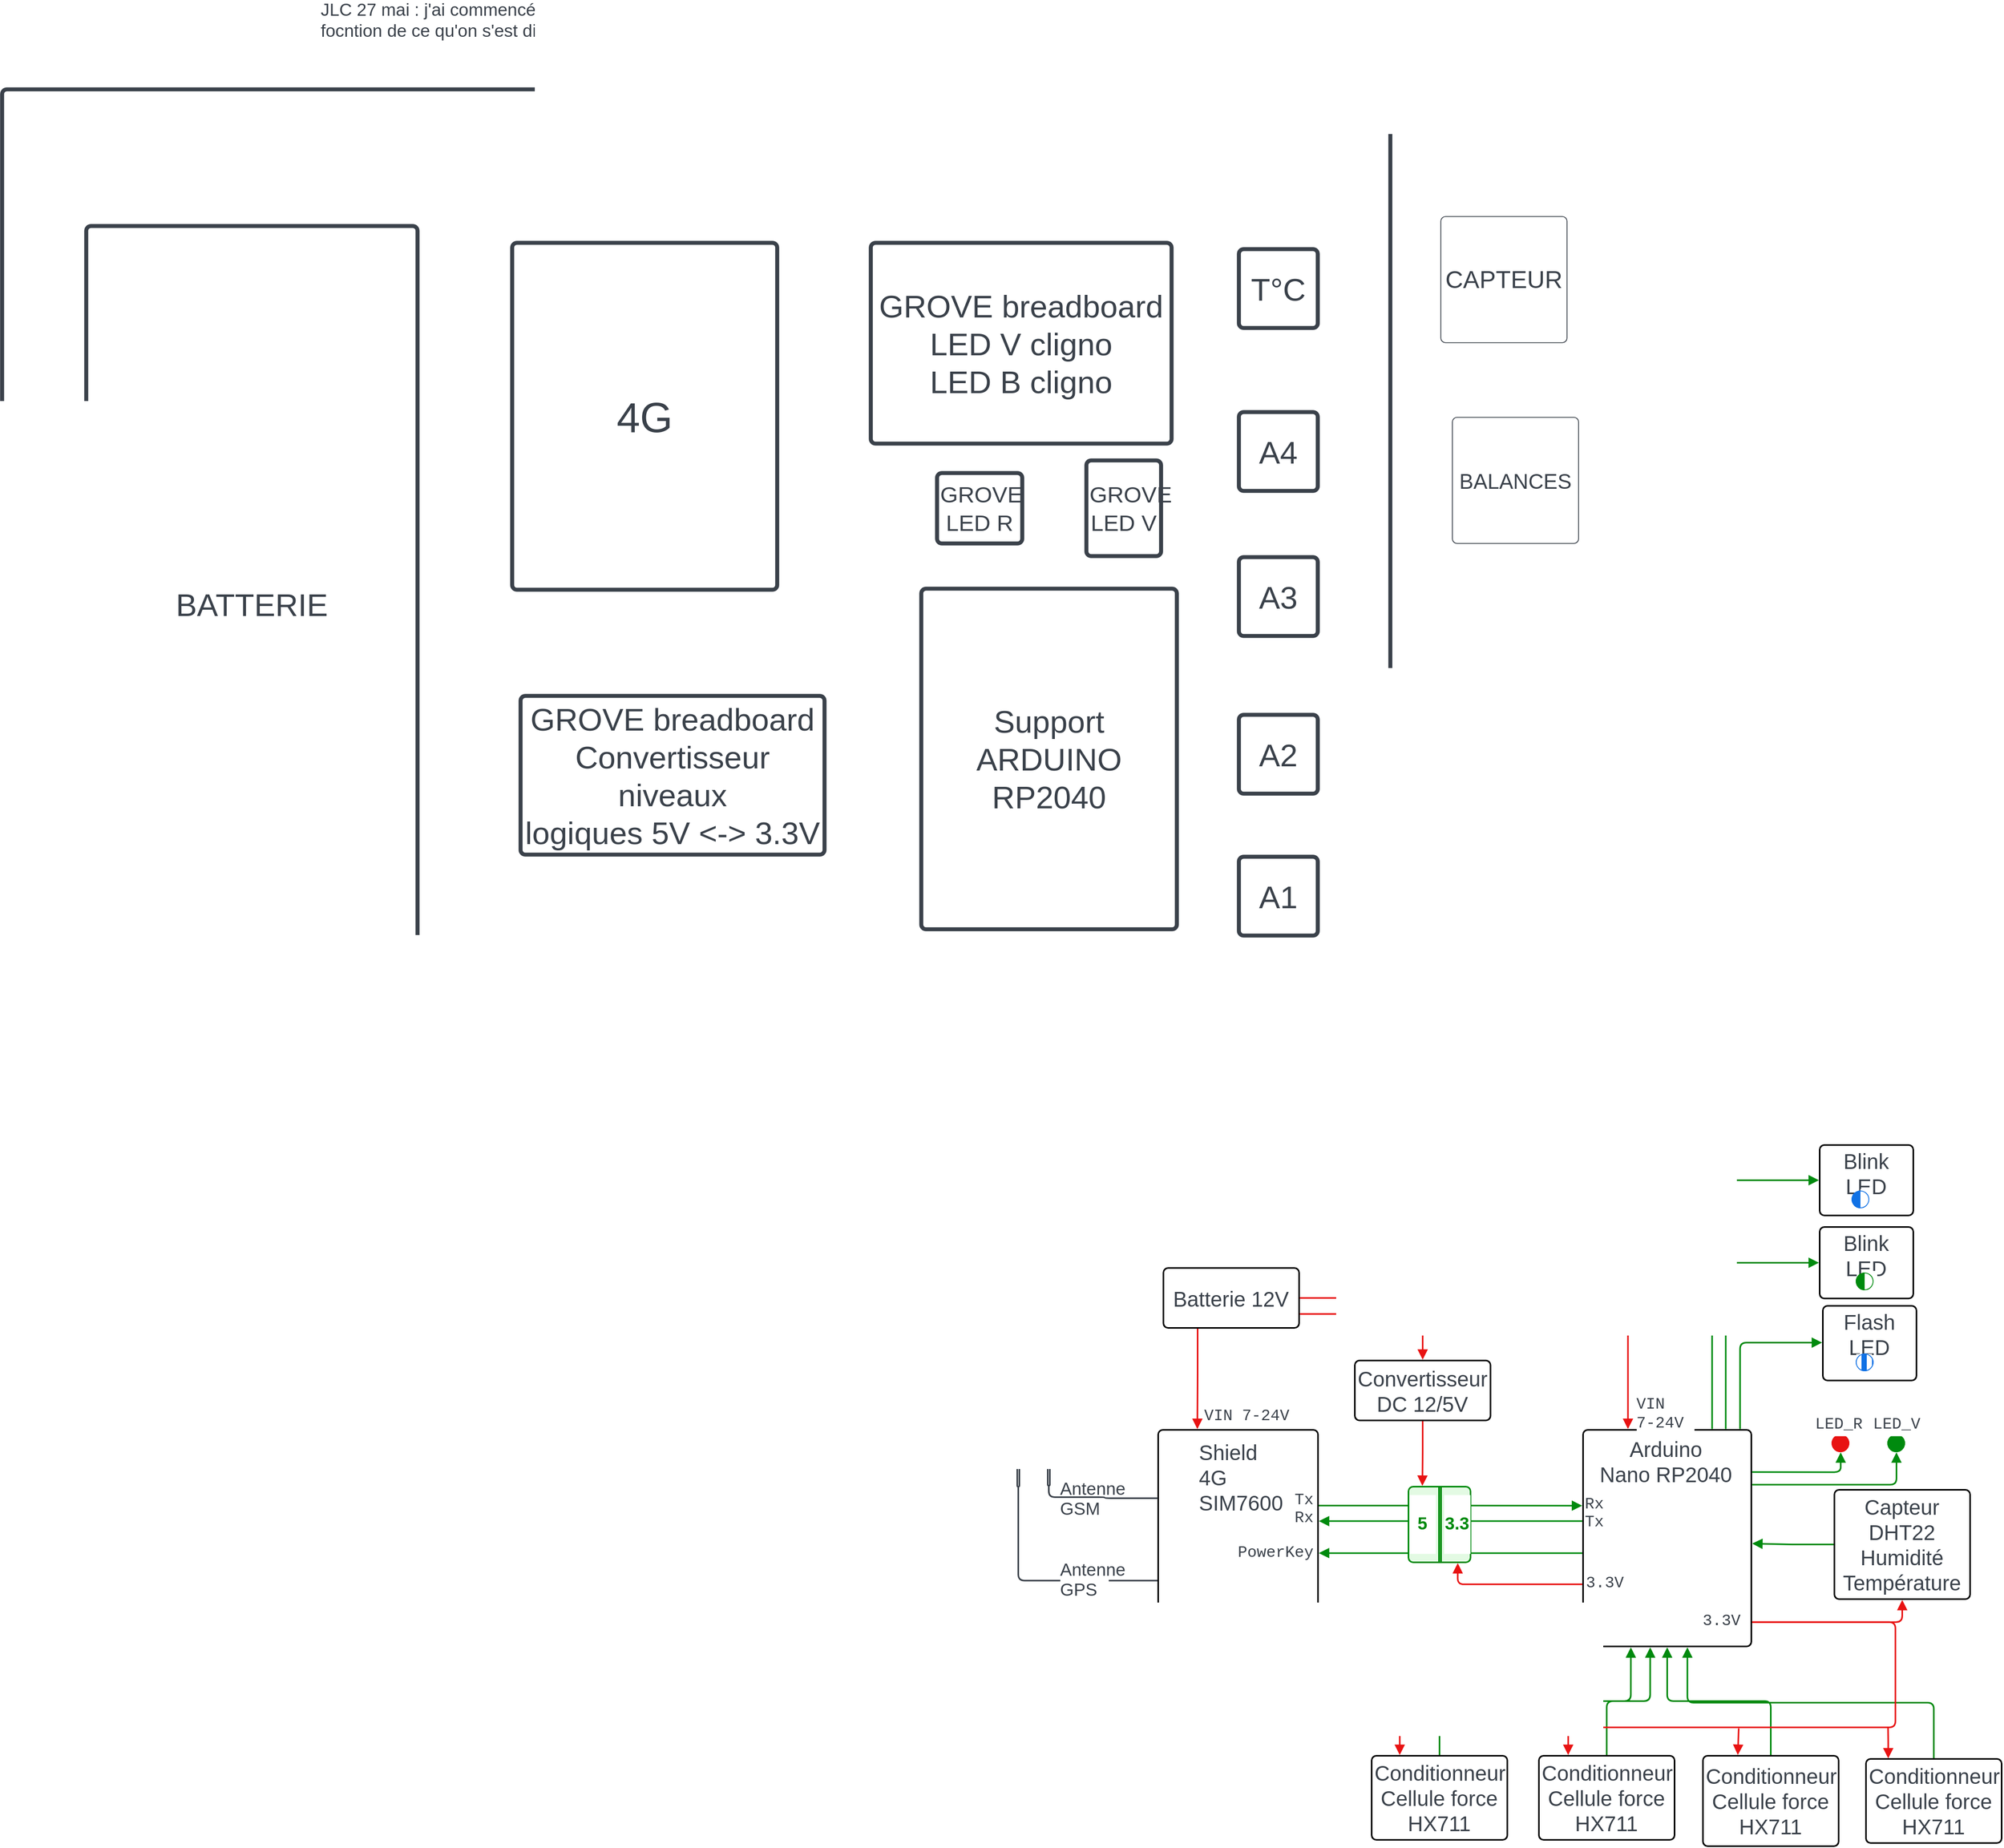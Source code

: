 <mxfile version="22.1.0" type="github">
  <diagram name="Page-1" id="kDd6vCQBPgRqK_6mCECh">
    <mxGraphModel dx="2582" dy="1358" grid="0" gridSize="10" guides="1" tooltips="1" connect="1" arrows="1" fold="1" page="1" pageScale="1" pageWidth="827" pageHeight="1169" math="0" shadow="0">
      <root>
        <mxCell id="0" />
        <mxCell id="1" parent="0" />
        <mxCell id="z5a40IIx1b7K1molm0N_-2" value="Blink LED&#xa;" style="html=1;overflow=block;blockSpacing=1;whiteSpace=wrap;fontSize=20;fontColor=#3a414a;spacing=3.8;strokeOpacity=100;rounded=1;absoluteArcSize=1;arcSize=9;strokeWidth=1.5;lucidId=wam2Kq3MyECr;" vertex="1" parent="1">
          <mxGeometry x="2192" y="1124" width="89" height="67" as="geometry" />
        </mxCell>
        <mxCell id="z5a40IIx1b7K1molm0N_-3" value="Blink LED&#xa;" style="html=1;overflow=block;blockSpacing=1;whiteSpace=wrap;fontSize=20;fontColor=#3a414a;spacing=3.8;strokeOpacity=100;rounded=1;absoluteArcSize=1;arcSize=9;strokeWidth=1.5;lucidId=Kam2kGSk9TJp;" vertex="1" parent="1">
          <mxGeometry x="2192" y="1202" width="89" height="68" as="geometry" />
        </mxCell>
        <mxCell id="z5a40IIx1b7K1molm0N_-4" value="Flash LED&#xa;" style="html=1;overflow=block;blockSpacing=1;whiteSpace=wrap;fontSize=20;fontColor=#3a414a;spacing=3.8;strokeOpacity=100;rounded=1;absoluteArcSize=1;arcSize=9;strokeWidth=1.5;lucidId=I~l21GsN-wiM;" vertex="1" parent="1">
          <mxGeometry x="2195" y="1277" width="89" height="71" as="geometry" />
        </mxCell>
        <mxCell id="z5a40IIx1b7K1molm0N_-5" value="" style="html=1;jettySize=18;whiteSpace=wrap;fontSize=13;strokeColor=#008a0e;strokeOpacity=100;strokeWidth=1.5;rounded=1;arcSize=12;edgeStyle=orthogonalEdgeStyle;startArrow=block;startFill=1;endArrow=none;exitX=1.005;exitY=0.586;exitPerimeter=0;entryX=-0.005;entryY=0.569;entryPerimeter=0;lucidId=isl2nDDobucf;" edge="1" parent="1" source="z5a40IIx1b7K1molm0N_-9" target="z5a40IIx1b7K1molm0N_-6">
          <mxGeometry width="100" height="100" relative="1" as="geometry">
            <Array as="points" />
          </mxGeometry>
        </mxCell>
        <mxCell id="z5a40IIx1b7K1molm0N_-6" value="" style="html=1;overflow=block;blockSpacing=1;whiteSpace=wrap;fontSize=13;spacing=3.8;strokeOpacity=100;rounded=1;absoluteArcSize=1;arcSize=9;strokeWidth=1.5;lucidId=~il23Dk-kgkk;" vertex="1" parent="1">
          <mxGeometry x="1967" y="1395" width="160" height="206" as="geometry" />
        </mxCell>
        <mxCell id="z5a40IIx1b7K1molm0N_-7" value="" style="html=1;jettySize=18;whiteSpace=wrap;fontSize=13;strokeColor=#008a0e;strokeOpacity=100;strokeWidth=1.5;rounded=1;arcSize=12;edgeStyle=orthogonalEdgeStyle;startArrow=block;startFill=1;endArrow=none;exitX=1.005;exitY=0.434;exitPerimeter=0;entryX=-0.005;entryY=0.421;entryPerimeter=0;lucidId=iql2d-2Zj.b3;" edge="1" parent="1" source="z5a40IIx1b7K1molm0N_-9" target="z5a40IIx1b7K1molm0N_-6">
          <mxGeometry width="100" height="100" relative="1" as="geometry">
            <Array as="points" />
          </mxGeometry>
        </mxCell>
        <mxCell id="z5a40IIx1b7K1molm0N_-8" value="" style="html=1;jettySize=18;whiteSpace=wrap;fontSize=13;strokeColor=#008a0e;strokeOpacity=100;strokeWidth=1.5;rounded=1;arcSize=12;edgeStyle=orthogonalEdgeStyle;startArrow=none;endArrow=block;endFill=1;exitX=1.005;exitY=0.36;exitPerimeter=0;entryX=-0.005;entryY=0.35;entryPerimeter=0;lucidId=Qol2aMwSK3-S;" edge="1" parent="1" source="z5a40IIx1b7K1molm0N_-9" target="z5a40IIx1b7K1molm0N_-6">
          <mxGeometry width="100" height="100" relative="1" as="geometry">
            <Array as="points" />
          </mxGeometry>
        </mxCell>
        <mxCell id="z5a40IIx1b7K1molm0N_-9" value="" style="html=1;overflow=block;blockSpacing=1;whiteSpace=wrap;fontSize=13;spacing=3.8;strokeOpacity=100;rounded=1;absoluteArcSize=1;arcSize=9;strokeWidth=1.5;lucidId=1il2_6-KEyYq;" vertex="1" parent="1">
          <mxGeometry x="1563" y="1395" width="152" height="200" as="geometry" />
        </mxCell>
        <mxCell id="z5a40IIx1b7K1molm0N_-10" value="Arduino&#xa;Nano RP2040" style="html=1;overflow=block;blockSpacing=1;whiteSpace=wrap;fontSize=20;fontColor=#3a414a;spacing=0;fillColor=#ffffff;strokeWidth=1.5;strokeColor=none;lucidId=irl2oav~GlaL;" vertex="1" parent="1">
          <mxGeometry x="1980" y="1401" width="132" height="43" as="geometry" />
        </mxCell>
        <mxCell id="z5a40IIx1b7K1molm0N_-11" value="&lt;div style=&quot;display: flex; justify-content: flex-start; text-align: left; align-items: baseline; font-size: 0; line-height: 1.25;margin-top: -2px;&quot;&gt;&lt;span&gt;&lt;span style=&quot;font-size:16.7px;color:#3a414a;&quot;&gt;Antenne &#xa;&lt;/span&gt;&lt;/span&gt;&lt;/div&gt;&lt;div style=&quot;display: flex; justify-content: flex-start; text-align: left; align-items: baseline; font-size: 0; line-height: 1.25;margin-top: -2px;&quot;&gt;&lt;span&gt;&lt;span style=&quot;font-size:16.7px;color:#3a414a;&quot;&gt;GSM&lt;/span&gt;&lt;/span&gt;&lt;/div&gt;" style="html=1;overflow=block;blockSpacing=1;whiteSpace=wrap;fontSize=13;spacing=0;verticalAlign=top;fillColor=#ffffff;strokeWidth=1.5;strokeColor=none;lucidId=jyl23Vy3XqJ3;" vertex="1" parent="1">
          <mxGeometry x="1470" y="1444" width="75" height="40" as="geometry" />
        </mxCell>
        <mxCell id="z5a40IIx1b7K1molm0N_-12" value="&lt;div style=&quot;display: flex; justify-content: flex-end; text-align: right; align-items: baseline; font-size: 0; line-height: 1.25;margin-top: -2px;&quot;&gt;&lt;span&gt;&lt;span style=&quot;font-size:15px;color:#3a414a;font-family: Cousine;&quot;&gt;Tx&#xa;&lt;/span&gt;&lt;/span&gt;&lt;/div&gt;&lt;div style=&quot;display: flex; justify-content: flex-end; text-align: right; align-items: baseline; font-size: 0; line-height: 1.25;margin-top: -2px;&quot;&gt;&lt;span&gt;&lt;span style=&quot;font-size:15px;color:#3a414a;font-family: Cousine;&quot;&gt;Rx&#xa;&lt;/span&gt;&lt;/span&gt;&lt;/div&gt;&lt;div style=&quot;display: flex; justify-content: flex-end; text-align: right; align-items: baseline; font-size: 0; line-height: 1.25;margin-top: -2px;&quot;&gt;&lt;span&gt;&lt;span style=&quot;font-size:15px;color:#3a414a;font-family: Cousine;&quot;&gt;&#xa;&lt;/span&gt;&lt;/span&gt;&lt;/div&gt;&lt;div style=&quot;display: flex; justify-content: flex-end; text-align: right; align-items: baseline; font-size: 0; line-height: 1.25;margin-top: -2px;&quot;&gt;&lt;span&gt;&lt;span style=&quot;font-size:15px;color:#3a414a;font-family: Cousine;&quot;&gt;PowerKey&lt;/span&gt;&lt;/span&gt;&lt;/div&gt;" style="html=1;overflow=block;blockSpacing=1;whiteSpace=wrap;fontSize=13;fontFamily=Cousine;spacing=0;verticalAlign=top;fillColor=#ffffff;strokeWidth=1.5;strokeColor=none;lucidId=2ol2ThRLC8Y2;" vertex="1" parent="1">
          <mxGeometry x="1633" y="1456" width="78" height="68" as="geometry" />
        </mxCell>
        <mxCell id="z5a40IIx1b7K1molm0N_-13" value="&lt;div style=&quot;display: flex; justify-content: flex-start; text-align: left; align-items: baseline; font-size: 0; line-height: 1.25;margin-top: -2px;&quot;&gt;&lt;span&gt;&lt;span style=&quot;font-size:15px;color:#3a414a;font-family: Cousine;&quot;&gt;Rx&#xa;&lt;/span&gt;&lt;/span&gt;&lt;/div&gt;&lt;div style=&quot;display: flex; justify-content: flex-start; text-align: left; align-items: baseline; font-size: 0; line-height: 1.25;margin-top: -2px;&quot;&gt;&lt;span&gt;&lt;span style=&quot;font-size:15px;color:#3a414a;font-family: Cousine;&quot;&gt;Tx&lt;/span&gt;&lt;/span&gt;&lt;/div&gt;" style="html=1;overflow=block;blockSpacing=1;whiteSpace=wrap;fontSize=13;fontFamily=Cousine;spacing=0;verticalAlign=middle;fillColor=#ffffff;strokeWidth=1.5;strokeColor=none;lucidId=Eql20tewpAD.;" vertex="1" parent="1">
          <mxGeometry x="1969" y="1453" width="19" height="45" as="geometry" />
        </mxCell>
        <mxCell id="z5a40IIx1b7K1molm0N_-14" value="Batterie 12V" style="html=1;overflow=block;blockSpacing=1;whiteSpace=wrap;fontSize=20;fontColor=#3a414a;spacing=3.8;strokeOpacity=100;rounded=1;absoluteArcSize=1;arcSize=9;strokeWidth=1.5;lucidId=Akl2k1XcJ_OP;" vertex="1" parent="1">
          <mxGeometry x="1568" y="1241" width="129" height="57" as="geometry" />
        </mxCell>
        <mxCell id="z5a40IIx1b7K1molm0N_-15" value="" style="html=1;jettySize=18;whiteSpace=wrap;fontSize=13;strokeColor=#e81313;strokeOpacity=100;strokeWidth=1.5;rounded=1;arcSize=12;edgeStyle=orthogonalEdgeStyle;startArrow=none;endArrow=block;endFill=1;exitX=0.252;exitY=1.013;exitPerimeter=0;entryX=0.245;entryY=-0.004;entryPerimeter=0;lucidId=Ukl2D3fALh_a;" edge="1" parent="1" source="z5a40IIx1b7K1molm0N_-14" target="z5a40IIx1b7K1molm0N_-9">
          <mxGeometry width="100" height="100" relative="1" as="geometry">
            <Array as="points" />
          </mxGeometry>
        </mxCell>
        <mxCell id="z5a40IIx1b7K1molm0N_-16" value="" style="html=1;jettySize=18;whiteSpace=wrap;fontSize=13;strokeColor=#e81313;strokeOpacity=100;strokeWidth=1.5;rounded=1;arcSize=12;edgeStyle=orthogonalEdgeStyle;startArrow=none;endArrow=block;endFill=1;exitX=1.006;exitY=0.5;exitPerimeter=0;entryX=0.267;entryY=-0.004;entryPerimeter=0;lucidId=vll2SxOi3kdY;" edge="1" parent="1" source="z5a40IIx1b7K1molm0N_-14" target="z5a40IIx1b7K1molm0N_-6">
          <mxGeometry width="100" height="100" relative="1" as="geometry">
            <Array as="points" />
          </mxGeometry>
        </mxCell>
        <mxCell id="z5a40IIx1b7K1molm0N_-17" value="" style="group;dropTarget=0;pointerEvents=0;" vertex="1" parent="1">
          <mxGeometry x="1795" y="1449" width="72" height="72" as="geometry" />
        </mxCell>
        <mxCell id="z5a40IIx1b7K1molm0N_-18" value="" style="html=1;overflow=block;blockSpacing=1;whiteSpace=wrap;fontSize=13;align=center;spacing=3.8;strokeColor=#008a0e;strokeOpacity=100;fillOpacity=100;rounded=1;absoluteArcSize=1;arcSize=9;fillColor=#e3fae3;strokeWidth=1.5;lucidId=lml2sWP87581;" vertex="1" parent="z5a40IIx1b7K1molm0N_-17">
          <mxGeometry x="6" width="59" height="72" as="geometry" />
        </mxCell>
        <mxCell id="z5a40IIx1b7K1molm0N_-19" value="5" style="html=1;overflow=block;blockSpacing=1;whiteSpace=wrap;fontSize=16.7;fontColor=#008a0e;fontStyle=1;align=center;spacing=0;fillColor=#ffffff;strokeWidth=1.5;strokeColor=none;lucidId=lml2~8v~_dHL;" vertex="1" parent="z5a40IIx1b7K1molm0N_-17">
          <mxGeometry x="7" y="8" width="25" height="56" as="geometry" />
        </mxCell>
        <mxCell id="z5a40IIx1b7K1molm0N_-20" value="3.3" style="html=1;overflow=block;blockSpacing=1;whiteSpace=wrap;fontSize=16.7;fontColor=#008a0e;fontStyle=1;align=center;spacing=0;fillColor=#ffffff;strokeWidth=1.5;strokeColor=none;lucidId=lml2aCfvG56b;" vertex="1" parent="z5a40IIx1b7K1molm0N_-17">
          <mxGeometry x="40" y="8" width="25" height="56" as="geometry" />
        </mxCell>
        <mxCell id="z5a40IIx1b7K1molm0N_-21" value="" style="html=1;overflow=block;blockSpacing=1;whiteSpace=wrap;fontSize=13;spacing=0;strokeColor=#008a0e;strokeOpacity=100;fillOpacity=100;rounded=1;absoluteArcSize=1;arcSize=9;rotation=-270;fillColor=#54c45e;strokeWidth=1.5;lucidId=lml2AcNpxKE8;" vertex="1" parent="z5a40IIx1b7K1molm0N_-17">
          <mxGeometry y="35" width="72" height="2" as="geometry" />
        </mxCell>
        <mxCell id="z5a40IIx1b7K1molm0N_-40" value="Shield 4G&#xa;SIM7600" style="html=1;overflow=block;blockSpacing=1;whiteSpace=wrap;fontSize=20;fontColor=#3a414a;align=left;spacing=3.8;verticalAlign=top;strokeColor=none;fillOpacity=0;fillColor=#ffffff;strokeWidth=0;lucidId=Mrl24iQ1_XWD;" vertex="1" parent="1">
          <mxGeometry x="1599" y="1402" width="81" height="80" as="geometry" />
        </mxCell>
        <mxCell id="z5a40IIx1b7K1molm0N_-41" value="" style="group;dropTarget=0;pointerEvents=0;" vertex="1" parent="1">
          <mxGeometry x="1450" y="1410" width="44" height="28" as="geometry" />
        </mxCell>
        <mxCell id="z5a40IIx1b7K1molm0N_-42" value="" style="html=1;overflow=block;blockSpacing=1;whiteSpace=wrap;fontSize=13;spacing=0;strokeColor=#3a414a;strokeOpacity=100;rounded=1;absoluteArcSize=1;arcSize=9;rotation=-270;strokeWidth=1.5;lucidId=jwl2tyw8.3m_;" vertex="1" parent="z5a40IIx1b7K1molm0N_-41">
          <mxGeometry x="-8" y="1" width="34" height="2" as="geometry" />
        </mxCell>
        <mxCell id="z5a40IIx1b7K1molm0N_-43" value="" style="html=1;overflow=block;blockSpacing=1;whiteSpace=wrap;fontSize=13;spacing=0;strokeColor=#3a414a;strokeOpacity=100;rounded=1;absoluteArcSize=1;arcSize=9;rotation=-254.305;strokeWidth=1.5;lucidId=Iwl2Ux_pUbyy;" vertex="1" parent="z5a40IIx1b7K1molm0N_-41">
          <mxGeometry x="-4" width="35" height="2" as="geometry" />
        </mxCell>
        <mxCell id="z5a40IIx1b7K1molm0N_-44" value="" style="html=1;overflow=block;blockSpacing=1;whiteSpace=wrap;fontSize=13;spacing=0;strokeColor=#3a414a;strokeOpacity=100;rounded=1;absoluteArcSize=1;arcSize=9;rotation=75.504;strokeWidth=1.5;lucidId=7wl2mtoWIzVA;" vertex="1" parent="z5a40IIx1b7K1molm0N_-41">
          <mxGeometry x="-13" width="35" height="2" as="geometry" />
        </mxCell>
        <mxCell id="z5a40IIx1b7K1molm0N_-45" value="" style="html=1;overflow=block;blockSpacing=1;whiteSpace=wrap;fontSize=13;spacing=0;strokeColor=#3a414a;strokeOpacity=100;rounded=1;absoluteArcSize=1;arcSize=9;rotation=-270;strokeWidth=1.5;lucidId=jxl29xUAXIb~;" vertex="1" parent="z5a40IIx1b7K1molm0N_-41">
          <mxGeometry y="28" width="18" height="2" as="geometry" />
        </mxCell>
        <mxCell id="z5a40IIx1b7K1molm0N_-46" value="" style="group;dropTarget=0;pointerEvents=0;" vertex="1" parent="1">
          <mxGeometry x="1408" y="1413" width="45" height="28" as="geometry" />
        </mxCell>
        <mxCell id="z5a40IIx1b7K1molm0N_-47" value="" style="html=1;overflow=block;blockSpacing=1;whiteSpace=wrap;fontSize=13;spacing=0;strokeColor=#3a414a;strokeOpacity=100;rounded=1;absoluteArcSize=1;arcSize=9;rotation=-270;strokeWidth=1.5;lucidId=Nxl2-lpFcH1q;" vertex="1" parent="z5a40IIx1b7K1molm0N_-46">
          <mxGeometry x="5" width="34" height="2" as="geometry" />
        </mxCell>
        <mxCell id="z5a40IIx1b7K1molm0N_-48" value="" style="html=1;overflow=block;blockSpacing=1;whiteSpace=wrap;fontSize=13;spacing=0;strokeColor=#3a414a;strokeOpacity=100;rounded=1;absoluteArcSize=1;arcSize=9;rotation=-254.305;strokeWidth=1.5;lucidId=Nxl2GQDLz5vj;" vertex="1" parent="z5a40IIx1b7K1molm0N_-46">
          <mxGeometry x="10" width="35" height="2" as="geometry" />
        </mxCell>
        <mxCell id="z5a40IIx1b7K1molm0N_-49" value="" style="html=1;overflow=block;blockSpacing=1;whiteSpace=wrap;fontSize=13;spacing=0;strokeColor=#3a414a;strokeOpacity=100;rounded=1;absoluteArcSize=1;arcSize=9;rotation=75.504;strokeWidth=1.5;lucidId=Nxl2s.B~17ht;" vertex="1" parent="z5a40IIx1b7K1molm0N_-46">
          <mxGeometry width="35" height="2" as="geometry" />
        </mxCell>
        <mxCell id="z5a40IIx1b7K1molm0N_-50" value="" style="html=1;overflow=block;blockSpacing=1;whiteSpace=wrap;fontSize=13;spacing=0;strokeColor=#3a414a;strokeOpacity=100;rounded=1;absoluteArcSize=1;arcSize=9;rotation=-270;strokeWidth=1.5;lucidId=Nxl2yRoJXzgx;" vertex="1" parent="z5a40IIx1b7K1molm0N_-46">
          <mxGeometry x="13" y="26" width="18" height="2" as="geometry" />
        </mxCell>
        <mxCell id="z5a40IIx1b7K1molm0N_-51" value="" style="html=1;jettySize=18;whiteSpace=wrap;fontSize=13;strokeColor=#3a414a;strokeOpacity=100;strokeWidth=1.5;rounded=1;arcSize=12;edgeStyle=orthogonalEdgeStyle;startArrow=none;endArrow=none;exitX=-0.002;exitY=0.325;exitPerimeter=0;entryX=1;entryY=0.5;entryPerimeter=0;lucidId=2xl2dHbw8EfJ;exitDx=0;exitDy=0;" edge="1" parent="1" source="z5a40IIx1b7K1molm0N_-9" target="z5a40IIx1b7K1molm0N_-45">
          <mxGeometry width="100" height="100" relative="1" as="geometry">
            <Array as="points">
              <mxPoint x="1512" y="1460" />
              <mxPoint x="1459" y="1459" />
            </Array>
          </mxGeometry>
        </mxCell>
        <mxCell id="z5a40IIx1b7K1molm0N_-52" value="" style="html=1;jettySize=18;whiteSpace=wrap;fontSize=13;strokeColor=#3a414a;strokeOpacity=100;strokeWidth=1.5;rounded=1;arcSize=12;edgeStyle=orthogonalEdgeStyle;startArrow=none;endArrow=none;exitX=-0.005;exitY=0.717;exitPerimeter=0;entryX=1;entryY=0.5;entryPerimeter=0;lucidId=4yl2cOL5Rbx4;" edge="1" parent="1" source="z5a40IIx1b7K1molm0N_-9" target="z5a40IIx1b7K1molm0N_-50">
          <mxGeometry width="100" height="100" relative="1" as="geometry">
            <Array as="points" />
          </mxGeometry>
        </mxCell>
        <mxCell id="z5a40IIx1b7K1molm0N_-53" value="&lt;div style=&quot;display: flex; justify-content: flex-start; text-align: left; align-items: baseline; font-size: 0; line-height: 1.25;margin-top: -2px;&quot;&gt;&lt;span&gt;&lt;span style=&quot;font-size:16.7px;color:#3a414a;&quot;&gt;Antenne &#xa;&lt;/span&gt;&lt;/span&gt;&lt;/div&gt;&lt;div style=&quot;display: flex; justify-content: flex-start; text-align: left; align-items: baseline; font-size: 0; line-height: 1.25;margin-top: -2px;&quot;&gt;&lt;span&gt;&lt;span style=&quot;font-size:16.7px;color:#3a414a;&quot;&gt;GPS&lt;/span&gt;&lt;/span&gt;&lt;/div&gt;" style="html=1;overflow=block;blockSpacing=1;whiteSpace=wrap;fontSize=13;spacing=0;verticalAlign=top;fillColor=#ffffff;strokeWidth=1.5;strokeColor=none;lucidId=9yl2a~dbPtPK;" vertex="1" parent="1">
          <mxGeometry x="1470" y="1521" width="46" height="40" as="geometry" />
        </mxCell>
        <mxCell id="z5a40IIx1b7K1molm0N_-54" value="Convertisseur DC 12/5V" style="html=1;overflow=block;blockSpacing=1;whiteSpace=wrap;fontSize=20;fontColor=#3a414a;spacing=3.8;strokeOpacity=100;rounded=1;absoluteArcSize=1;arcSize=9;strokeWidth=1.5;lucidId=ozl26dJxAqzv;" vertex="1" parent="1">
          <mxGeometry x="1750" y="1329" width="129" height="57" as="geometry" />
        </mxCell>
        <mxCell id="z5a40IIx1b7K1molm0N_-55" value="Capteur DHT22&#xa;Humidité&#xa;Température" style="html=1;overflow=block;blockSpacing=1;whiteSpace=wrap;fontSize=20;fontColor=#3a414a;spacing=3.8;strokeOpacity=100;rounded=1;absoluteArcSize=1;arcSize=9;strokeWidth=1.5;lucidId=iAl24wP3O9cr;" vertex="1" parent="1">
          <mxGeometry x="2206" y="1452" width="129" height="104" as="geometry" />
        </mxCell>
        <mxCell id="z5a40IIx1b7K1molm0N_-56" value="" style="html=1;jettySize=18;whiteSpace=wrap;fontSize=13;strokeColor=#008a0e;strokeOpacity=100;strokeWidth=1.5;rounded=1;arcSize=12;edgeStyle=orthogonalEdgeStyle;startArrow=none;endArrow=block;endFill=1;exitX=-0.006;exitY=0.5;exitPerimeter=0;entryX=1.005;entryY=0.525;entryPerimeter=0;lucidId=aBl2-XN9TArK;" edge="1" parent="1" source="z5a40IIx1b7K1molm0N_-55" target="z5a40IIx1b7K1molm0N_-6">
          <mxGeometry width="100" height="100" relative="1" as="geometry">
            <Array as="points" />
          </mxGeometry>
        </mxCell>
        <mxCell id="z5a40IIx1b7K1molm0N_-57" value="Conditionneur&#xa;Cellule force&#xa;HX711" style="html=1;overflow=block;blockSpacing=1;whiteSpace=wrap;fontSize=20;fontColor=#3a414a;spacing=3.8;strokeOpacity=100;rounded=1;absoluteArcSize=1;arcSize=9;strokeWidth=1.5;lucidId=RUl2H39iLhSZ;" vertex="1" parent="1">
          <mxGeometry x="1925" y="1705" width="129" height="80" as="geometry" />
        </mxCell>
        <mxCell id="z5a40IIx1b7K1molm0N_-58" value="Conditionneur&#xa;Cellule force&#xa;HX711" style="html=1;overflow=block;blockSpacing=1;whiteSpace=wrap;fontSize=20;fontColor=#3a414a;spacing=3.8;strokeOpacity=100;rounded=1;absoluteArcSize=1;arcSize=9;strokeWidth=1.5;lucidId=dVl2Au.kcAYe;" vertex="1" parent="1">
          <mxGeometry x="1766" y="1705" width="129" height="80" as="geometry" />
        </mxCell>
        <mxCell id="z5a40IIx1b7K1molm0N_-59" value="Conditionneur&#xa;Cellule force&#xa;HX711" style="html=1;overflow=block;blockSpacing=1;whiteSpace=wrap;fontSize=20;fontColor=#3a414a;spacing=3.8;strokeOpacity=100;rounded=1;absoluteArcSize=1;arcSize=9;strokeWidth=1.5;lucidId=dVl29gMZvtSj;" vertex="1" parent="1">
          <mxGeometry x="2081" y="1705" width="129" height="86" as="geometry" />
        </mxCell>
        <mxCell id="z5a40IIx1b7K1molm0N_-60" value="Conditionneur&#xa;Cellule force&#xa;HX711" style="html=1;overflow=block;blockSpacing=1;whiteSpace=wrap;fontSize=20;fontColor=#3a414a;spacing=3.8;strokeOpacity=100;rounded=1;absoluteArcSize=1;arcSize=9;strokeWidth=1.5;lucidId=eVl2-CQv_7~p;" vertex="1" parent="1">
          <mxGeometry x="2236" y="1708" width="129" height="80" as="geometry" />
        </mxCell>
        <mxCell id="z5a40IIx1b7K1molm0N_-61" value="" style="html=1;jettySize=18;whiteSpace=wrap;fontSize=13;strokeColor=#008a0e;strokeOpacity=100;strokeWidth=1.5;rounded=1;arcSize=12;edgeStyle=orthogonalEdgeStyle;startArrow=block;startFill=1;endArrow=none;exitX=0.284;exitY=1.004;exitPerimeter=0;entryX=0.5;entryY=-0.009;entryPerimeter=0;lucidId=CVl2x13nre-T;" edge="1" parent="1" source="z5a40IIx1b7K1molm0N_-6" target="z5a40IIx1b7K1molm0N_-58">
          <mxGeometry width="100" height="100" relative="1" as="geometry">
            <Array as="points" />
          </mxGeometry>
        </mxCell>
        <mxCell id="z5a40IIx1b7K1molm0N_-62" value="" style="html=1;jettySize=18;whiteSpace=wrap;fontSize=13;strokeColor=#008a0e;strokeOpacity=100;strokeWidth=1.5;rounded=1;arcSize=12;edgeStyle=orthogonalEdgeStyle;startArrow=block;startFill=1;endArrow=none;exitX=0.399;exitY=1.004;exitPerimeter=0;entryX=0.5;entryY=-0.009;entryPerimeter=0;lucidId=4Vl2owp2-N0Y;" edge="1" parent="1" source="z5a40IIx1b7K1molm0N_-6" target="z5a40IIx1b7K1molm0N_-57">
          <mxGeometry width="100" height="100" relative="1" as="geometry">
            <Array as="points" />
          </mxGeometry>
        </mxCell>
        <mxCell id="z5a40IIx1b7K1molm0N_-63" value="" style="html=1;jettySize=18;whiteSpace=wrap;fontSize=13;strokeColor=#008a0e;strokeOpacity=100;strokeWidth=1.5;rounded=1;arcSize=12;edgeStyle=orthogonalEdgeStyle;startArrow=block;startFill=1;endArrow=none;exitX=0.5;exitY=1.004;exitPerimeter=0;entryX=0.5;entryY=-0.009;entryPerimeter=0;lucidId=mWl2KOU0v2QU;" edge="1" parent="1" source="z5a40IIx1b7K1molm0N_-6" target="z5a40IIx1b7K1molm0N_-59">
          <mxGeometry width="100" height="100" relative="1" as="geometry">
            <Array as="points" />
          </mxGeometry>
        </mxCell>
        <mxCell id="z5a40IIx1b7K1molm0N_-64" value="" style="html=1;jettySize=18;whiteSpace=wrap;fontSize=13;strokeColor=#008a0e;strokeOpacity=100;strokeWidth=1.5;rounded=1;arcSize=12;edgeStyle=orthogonalEdgeStyle;startArrow=block;startFill=1;endArrow=none;exitX=0.62;exitY=1.004;exitPerimeter=0;entryX=0.5;entryY=-0.009;entryPerimeter=0;lucidId=LWl2CUjEAij3;" edge="1" parent="1" source="z5a40IIx1b7K1molm0N_-6" target="z5a40IIx1b7K1molm0N_-60">
          <mxGeometry width="100" height="100" relative="1" as="geometry">
            <Array as="points" />
          </mxGeometry>
        </mxCell>
        <mxCell id="z5a40IIx1b7K1molm0N_-65" value="" style="html=1;jettySize=18;whiteSpace=wrap;fontSize=13;strokeColor=#e81313;strokeOpacity=100;strokeWidth=1.5;rounded=1;arcSize=12;edgeStyle=orthogonalEdgeStyle;startArrow=block;startFill=1;endArrow=none;exitX=0.207;exitY=-0.009;exitPerimeter=0;entryX=1.005;entryY=0.888;entryPerimeter=0;lucidId=q1l2I2f_z2gF;" edge="1" parent="1" source="z5a40IIx1b7K1molm0N_-58" target="z5a40IIx1b7K1molm0N_-6">
          <mxGeometry width="100" height="100" relative="1" as="geometry">
            <Array as="points">
              <mxPoint x="1793" y="1678" />
              <mxPoint x="2264" y="1678" />
              <mxPoint x="2264" y="1578" />
            </Array>
          </mxGeometry>
        </mxCell>
        <mxCell id="z5a40IIx1b7K1molm0N_-66" value="" style="html=1;jettySize=18;whiteSpace=wrap;fontSize=13;strokeColor=#e81313;strokeOpacity=100;strokeWidth=1.5;rounded=1;arcSize=12;edgeStyle=orthogonalEdgeStyle;startArrow=block;startFill=1;endArrow=none;exitX=0.216;exitY=-0.009;exitPerimeter=0;lucidId=F1l2730JvWF9;" edge="1" parent="1" source="z5a40IIx1b7K1molm0N_-57">
          <mxGeometry width="100" height="100" relative="1" as="geometry">
            <Array as="points">
              <mxPoint x="1953" y="1680" />
            </Array>
            <mxPoint x="1953" y="1678" as="targetPoint" />
          </mxGeometry>
        </mxCell>
        <mxCell id="z5a40IIx1b7K1molm0N_-67" value="" style="html=1;jettySize=18;whiteSpace=wrap;fontSize=13;strokeColor=#e81313;strokeOpacity=100;strokeWidth=1.5;rounded=1;arcSize=12;edgeStyle=orthogonalEdgeStyle;startArrow=block;startFill=1;endArrow=none;exitX=0.257;exitY=-0.009;exitPerimeter=0;lucidId=V1l207W.sN5c;" edge="1" parent="1" source="z5a40IIx1b7K1molm0N_-59">
          <mxGeometry width="100" height="100" relative="1" as="geometry">
            <Array as="points" />
            <mxPoint x="2115" y="1679" as="targetPoint" />
          </mxGeometry>
        </mxCell>
        <mxCell id="z5a40IIx1b7K1molm0N_-68" value="" style="html=1;jettySize=18;whiteSpace=wrap;fontSize=13;strokeColor=#e81313;strokeOpacity=100;strokeWidth=1.5;rounded=1;arcSize=12;edgeStyle=orthogonalEdgeStyle;startArrow=block;startFill=1;endArrow=none;exitX=0.164;exitY=-0.006;exitPerimeter=0;lucidId=k2l2Ns~3N1tw;exitDx=0;exitDy=0;" edge="1" parent="1" source="z5a40IIx1b7K1molm0N_-60">
          <mxGeometry width="100" height="100" relative="1" as="geometry">
            <Array as="points">
              <mxPoint x="2257" y="1692" />
              <mxPoint x="2257" y="1692" />
            </Array>
            <mxPoint x="2257" y="1678" as="targetPoint" />
          </mxGeometry>
        </mxCell>
        <mxCell id="z5a40IIx1b7K1molm0N_-69" value="3.3V" style="html=1;overflow=block;blockSpacing=1;whiteSpace=wrap;fontSize=15;fontFamily=Cousine;fontColor=#3a414a;align=left;spacing=0;verticalAlign=middle;fillColor=#ffffff;strokeWidth=1.5;strokeColor=none;lucidId=v2l26z0juteI;" vertex="1" parent="1">
          <mxGeometry x="2081" y="1566" width="39" height="22" as="geometry" />
        </mxCell>
        <mxCell id="z5a40IIx1b7K1molm0N_-70" value="" style="html=1;jettySize=18;whiteSpace=wrap;fontSize=13;strokeColor=#e81313;strokeOpacity=100;strokeWidth=1.5;rounded=1;arcSize=12;edgeStyle=orthogonalEdgeStyle;startArrow=none;endArrow=block;endFill=1;exitX=0.5;exitY=1.013;exitPerimeter=0;entryX=0.224;entryY=-0.01;entryPerimeter=0;lucidId=q3l2MF-iDhpW;" edge="1" parent="1" source="z5a40IIx1b7K1molm0N_-54" target="z5a40IIx1b7K1molm0N_-18">
          <mxGeometry width="100" height="100" relative="1" as="geometry">
            <Array as="points" />
          </mxGeometry>
        </mxCell>
        <mxCell id="z5a40IIx1b7K1molm0N_-71" value="" style="html=1;jettySize=18;whiteSpace=wrap;fontSize=13;strokeColor=#e81313;strokeOpacity=100;strokeWidth=1.5;rounded=1;arcSize=12;edgeStyle=orthogonalEdgeStyle;startArrow=none;endArrow=block;endFill=1;exitX=1.006;exitY=0.768;exitPerimeter=0;entryX=0.5;entryY=-0.013;entryPerimeter=0;lucidId=N3l2IinGHAsS;" edge="1" parent="1" source="z5a40IIx1b7K1molm0N_-14" target="z5a40IIx1b7K1molm0N_-54">
          <mxGeometry width="100" height="100" relative="1" as="geometry">
            <Array as="points" />
          </mxGeometry>
        </mxCell>
        <mxCell id="z5a40IIx1b7K1molm0N_-72" value="3.3V" style="html=1;overflow=block;blockSpacing=1;whiteSpace=wrap;fontSize=15;fontFamily=Cousine;fontColor=#3a414a;align=left;spacing=0;verticalAlign=middle;fillColor=#ffffff;strokeWidth=1.5;strokeColor=none;lucidId=13l2PmKCMgW5;" vertex="1" parent="1">
          <mxGeometry x="1970" y="1530" width="48" height="22" as="geometry" />
        </mxCell>
        <mxCell id="z5a40IIx1b7K1molm0N_-73" value="" style="html=1;jettySize=18;whiteSpace=wrap;fontSize=13;strokeColor=#e81313;strokeOpacity=100;strokeWidth=1.5;rounded=1;arcSize=12;edgeStyle=orthogonalEdgeStyle;startArrow=none;endArrow=block;endFill=1;exitX=-0.005;exitY=0.713;exitPerimeter=0;entryX=0.794;entryY=1.01;entryPerimeter=0;lucidId=.3l2zNnErTDh;" edge="1" parent="1" source="z5a40IIx1b7K1molm0N_-6" target="z5a40IIx1b7K1molm0N_-18">
          <mxGeometry width="100" height="100" relative="1" as="geometry">
            <Array as="points" />
          </mxGeometry>
        </mxCell>
        <mxCell id="z5a40IIx1b7K1molm0N_-74" value="VIN&#xa;7-24V" style="html=1;overflow=block;blockSpacing=1;whiteSpace=wrap;fontSize=15;fontFamily=Cousine;fontColor=#3a414a;align=left;spacing=0;verticalAlign=middle;fillColor=#ffffff;strokeWidth=1.5;strokeColor=none;lucidId=z4l2SBInwVun;" vertex="1" parent="1">
          <mxGeometry x="2018" y="1362" width="55" height="34" as="geometry" />
        </mxCell>
        <mxCell id="z5a40IIx1b7K1molm0N_-75" value="VIN 7-24V" style="html=1;overflow=block;blockSpacing=1;whiteSpace=wrap;fontSize=15;fontFamily=Cousine;fontColor=#3a414a;align=left;spacing=0;verticalAlign=middle;fillColor=#ffffff;strokeWidth=1.5;strokeColor=none;lucidId=04l27GrsJnOX;" vertex="1" parent="1">
          <mxGeometry x="1607" y="1370" width="84" height="23" as="geometry" />
        </mxCell>
        <mxCell id="z5a40IIx1b7K1molm0N_-76" value="" style="html=1;jettySize=18;whiteSpace=wrap;fontSize=13;strokeColor=#e81313;strokeOpacity=100;strokeWidth=1.5;rounded=1;arcSize=12;edgeStyle=orthogonalEdgeStyle;startArrow=none;endArrow=block;endFill=1;exitX=1.005;exitY=0.888;exitPerimeter=0;entryX=0.5;entryY=1.007;entryPerimeter=0;lucidId=q8l2.p_1AyUx;" edge="1" parent="1" source="z5a40IIx1b7K1molm0N_-6" target="z5a40IIx1b7K1molm0N_-55">
          <mxGeometry width="100" height="100" relative="1" as="geometry">
            <Array as="points">
              <mxPoint x="2271" y="1578" />
            </Array>
          </mxGeometry>
        </mxCell>
        <mxCell id="z5a40IIx1b7K1molm0N_-77" value="" style="group;dropTarget=0;pointerEvents=0;" vertex="1" parent="1">
          <mxGeometry x="2204" y="1400" width="16" height="16" as="geometry" />
        </mxCell>
        <mxCell id="z5a40IIx1b7K1molm0N_-78" value="" style="html=1;overflow=block;blockSpacing=1;whiteSpace=wrap;ellipse;fontSize=13;align=center;spacing=3.8;strokeColor=#e81313;strokeOpacity=100;fillOpacity=100;rounded=1;absoluteArcSize=1;arcSize=9;fillColor=#e81313;strokeWidth=0.8;lucidId=j9l2DxXG1-Rb;" vertex="1" parent="z5a40IIx1b7K1molm0N_-77">
          <mxGeometry width="16" height="16" as="geometry" />
        </mxCell>
        <mxCell id="z5a40IIx1b7K1molm0N_-79" value="" style="html=1;overflow=block;blockSpacing=1;whiteSpace=wrap;ellipse;fontSize=13;align=center;spacing=3.8;strokeColor=#e81313;strokeOpacity=100;fillOpacity=0;rounded=1;absoluteArcSize=1;arcSize=9;fillColor=#000000;strokeWidth=0.8;lucidId=j9l2u5ucRt0_;" vertex="1" parent="z5a40IIx1b7K1molm0N_-77">
          <mxGeometry width="16" height="16" as="geometry" />
        </mxCell>
        <mxCell id="z5a40IIx1b7K1molm0N_-80" value="" style="group;dropTarget=0;pointerEvents=0;" vertex="1" parent="1">
          <mxGeometry x="2223" y="1166" width="20" height="20" as="geometry" />
        </mxCell>
        <mxCell id="z5a40IIx1b7K1molm0N_-81" value="" style="html=1;overflow=block;blockSpacing=1;whiteSpace=wrap;ellipse;fontSize=13;align=center;spacing=3.8;strokeColor=#1071e5;strokeOpacity=100;fillOpacity=100;rounded=1;absoluteArcSize=1;arcSize=9;fillColor=#1071e5;strokeWidth=0.8;lucidId=j9l2VyBEFBY~;" vertex="1" parent="z5a40IIx1b7K1molm0N_-80">
          <mxGeometry y="2" width="16" height="16" as="geometry" />
        </mxCell>
        <mxCell id="z5a40IIx1b7K1molm0N_-82" value="" style="html=1;overflow=block;blockSpacing=1;whiteSpace=wrap;fontSize=13;align=center;spacing=3.8;strokeOpacity=0;fillOpacity=100;fillColor=#ffffff;strokeWidth=0.8;lucidId=j9l2b39aMz3q;" vertex="1" parent="z5a40IIx1b7K1molm0N_-80">
          <mxGeometry x="8" width="12" height="20" as="geometry" />
        </mxCell>
        <mxCell id="z5a40IIx1b7K1molm0N_-83" value="" style="html=1;overflow=block;blockSpacing=1;whiteSpace=wrap;ellipse;fontSize=13;align=center;spacing=3.8;strokeColor=#1071e5;strokeOpacity=100;fillOpacity=0;rounded=1;absoluteArcSize=1;arcSize=9;fillColor=#000000;strokeWidth=0.8;lucidId=j9l2OA46zekw;" vertex="1" parent="z5a40IIx1b7K1molm0N_-80">
          <mxGeometry y="2" width="16" height="16" as="geometry" />
        </mxCell>
        <mxCell id="z5a40IIx1b7K1molm0N_-84" value="" style="group;dropTarget=0;pointerEvents=0;" vertex="1" parent="1">
          <mxGeometry x="2227" y="1244" width="20" height="20" as="geometry" />
        </mxCell>
        <mxCell id="z5a40IIx1b7K1molm0N_-85" value="" style="html=1;overflow=block;blockSpacing=1;whiteSpace=wrap;ellipse;fontSize=13;align=center;spacing=3.8;strokeColor=#008a0e;strokeOpacity=100;fillOpacity=100;rounded=1;absoluteArcSize=1;arcSize=9;fillColor=#008a0e;strokeWidth=0.8;lucidId=j9l2H~zrD157;" vertex="1" parent="z5a40IIx1b7K1molm0N_-84">
          <mxGeometry y="2" width="16" height="16" as="geometry" />
        </mxCell>
        <mxCell id="z5a40IIx1b7K1molm0N_-86" value="" style="html=1;overflow=block;blockSpacing=1;whiteSpace=wrap;fontSize=13;align=center;spacing=3.8;strokeOpacity=0;fillOpacity=100;fillColor=#ffffff;strokeWidth=0.8;lucidId=j9l2~eJ8LWpc;" vertex="1" parent="z5a40IIx1b7K1molm0N_-84">
          <mxGeometry x="8" width="12" height="20" as="geometry" />
        </mxCell>
        <mxCell id="z5a40IIx1b7K1molm0N_-87" value="" style="html=1;overflow=block;blockSpacing=1;whiteSpace=wrap;ellipse;fontSize=13;align=center;spacing=3.8;strokeColor=#008a0e;strokeOpacity=100;fillOpacity=0;rounded=1;absoluteArcSize=1;arcSize=9;fillColor=#000000;strokeWidth=0.8;lucidId=j9l2GdCPN9mn;" vertex="1" parent="z5a40IIx1b7K1molm0N_-84">
          <mxGeometry y="2" width="16" height="16" as="geometry" />
        </mxCell>
        <mxCell id="z5a40IIx1b7K1molm0N_-88" value="" style="html=1;jettySize=18;whiteSpace=wrap;fontSize=13;strokeColor=#008a0e;strokeOpacity=100;strokeWidth=1.5;rounded=1;arcSize=12;edgeStyle=orthogonalEdgeStyle;startArrow=none;endArrow=block;endFill=1;exitX=1.005;exitY=0.195;exitPerimeter=0;entryX=0.5;entryY=1.024;entryPerimeter=0;lucidId=u_l2jn-2nJ0M;" edge="1" parent="1" source="z5a40IIx1b7K1molm0N_-6" target="z5a40IIx1b7K1molm0N_-78">
          <mxGeometry width="100" height="100" relative="1" as="geometry">
            <Array as="points" />
          </mxGeometry>
        </mxCell>
        <mxCell id="z5a40IIx1b7K1molm0N_-89" value="" style="group;dropTarget=0;pointerEvents=0;" vertex="1" parent="1">
          <mxGeometry x="2257" y="1400" width="16" height="16" as="geometry" />
        </mxCell>
        <mxCell id="z5a40IIx1b7K1molm0N_-90" value="" style="html=1;overflow=block;blockSpacing=1;whiteSpace=wrap;ellipse;fontSize=13;align=center;spacing=3.8;strokeColor=#008a0e;strokeOpacity=100;fillOpacity=100;rounded=1;absoluteArcSize=1;arcSize=9;fillColor=#008a0e;strokeWidth=0.8;lucidId=3_l2w4hO9F03;" vertex="1" parent="z5a40IIx1b7K1molm0N_-89">
          <mxGeometry width="16" height="16" as="geometry" />
        </mxCell>
        <mxCell id="z5a40IIx1b7K1molm0N_-91" value="" style="html=1;overflow=block;blockSpacing=1;whiteSpace=wrap;ellipse;fontSize=13;align=center;spacing=3.8;strokeColor=#008a0e;strokeOpacity=100;fillOpacity=100;rounded=1;absoluteArcSize=1;arcSize=9;fillColor=#008a0e;strokeWidth=0.8;lucidId=3_l2h9yo_aPl;" vertex="1" parent="z5a40IIx1b7K1molm0N_-89">
          <mxGeometry width="16" height="16" as="geometry" />
        </mxCell>
        <mxCell id="z5a40IIx1b7K1molm0N_-92" value="" style="html=1;jettySize=18;whiteSpace=wrap;fontSize=13;strokeColor=#008a0e;strokeOpacity=100;strokeWidth=1.5;rounded=1;arcSize=12;edgeStyle=orthogonalEdgeStyle;startArrow=none;endArrow=block;endFill=1;exitX=1.005;exitY=0.253;exitPerimeter=0;entryX=0.5;entryY=1.024;entryPerimeter=0;lucidId=3_l2qD4253Nh;" edge="1" parent="1" source="z5a40IIx1b7K1molm0N_-6" target="z5a40IIx1b7K1molm0N_-90">
          <mxGeometry width="100" height="100" relative="1" as="geometry">
            <Array as="points" />
          </mxGeometry>
        </mxCell>
        <mxCell id="z5a40IIx1b7K1molm0N_-93" value="LED_R" style="html=1;overflow=block;blockSpacing=1;whiteSpace=wrap;fontSize=15;fontFamily=Cousine;fontColor=#3a414a;align=left;spacing=0;verticalAlign=middle;fillColor=#ffffff;strokeWidth=1.5;strokeColor=none;lucidId=L.l2K7xMMUiG;" vertex="1" parent="1">
          <mxGeometry x="2188" y="1379" width="48" height="22" as="geometry" />
        </mxCell>
        <mxCell id="z5a40IIx1b7K1molm0N_-94" value="LED_V" style="html=1;overflow=block;blockSpacing=1;whiteSpace=wrap;fontSize=15;fontFamily=Cousine;fontColor=#3a414a;align=left;spacing=0;verticalAlign=middle;fillColor=#ffffff;strokeWidth=1.5;strokeColor=none;lucidId=1.l2Pd~q.kod;" vertex="1" parent="1">
          <mxGeometry x="2243" y="1379" width="48" height="22" as="geometry" />
        </mxCell>
        <mxCell id="z5a40IIx1b7K1molm0N_-95" value="" style="group;dropTarget=0;pointerEvents=0;" vertex="1" parent="1">
          <mxGeometry x="2227" y="1323" width="16" height="16" as="geometry" />
        </mxCell>
        <mxCell id="z5a40IIx1b7K1molm0N_-96" value="" style="html=1;overflow=block;blockSpacing=1;whiteSpace=wrap;ellipse;fontSize=13;align=center;spacing=3.8;strokeColor=#1071e5;strokeOpacity=100;fillOpacity=100;rounded=1;absoluteArcSize=1;arcSize=9;fillColor=#1071e5;strokeWidth=0.8;lucidId=zdm2e6pyiLZf;" vertex="1" parent="z5a40IIx1b7K1molm0N_-95">
          <mxGeometry width="16" height="16" as="geometry" />
        </mxCell>
        <mxCell id="z5a40IIx1b7K1molm0N_-97" value=" " style="html=1;overflow=block;blockSpacing=1;whiteSpace=wrap;fontSize=16.7;fontColor=#333333;align=center;spacing=3.8;strokeOpacity=0;fillOpacity=100;fillColor=#ffffff;strokeWidth=0.8;lucidId=zdm20fibonnE;" vertex="1" parent="z5a40IIx1b7K1molm0N_-95">
          <mxGeometry x="10" width="5" height="16" as="geometry" />
        </mxCell>
        <mxCell id="z5a40IIx1b7K1molm0N_-98" value=" " style="html=1;overflow=block;blockSpacing=1;whiteSpace=wrap;fontSize=16.7;fontColor=#333333;align=center;spacing=3.8;strokeOpacity=0;fillOpacity=100;fillColor=#ffffff;strokeWidth=0.8;lucidId=zdm2JMue53gv;" vertex="1" parent="z5a40IIx1b7K1molm0N_-95">
          <mxGeometry width="5" height="16" as="geometry" />
        </mxCell>
        <mxCell id="z5a40IIx1b7K1molm0N_-99" value="" style="html=1;overflow=block;blockSpacing=1;whiteSpace=wrap;ellipse;fontSize=13;align=center;spacing=3.8;strokeColor=#1071e5;strokeOpacity=100;fillOpacity=0;rounded=1;absoluteArcSize=1;arcSize=9;fillColor=#000000;strokeWidth=0.8;lucidId=zdm2wqPHejAZ;" vertex="1" parent="z5a40IIx1b7K1molm0N_-95">
          <mxGeometry width="16" height="16" as="geometry" />
        </mxCell>
        <mxCell id="z5a40IIx1b7K1molm0N_-100" value="" style="html=1;jettySize=18;whiteSpace=wrap;fontSize=13;strokeColor=#008a0e;strokeOpacity=100;strokeWidth=1.5;rounded=1;arcSize=12;edgeStyle=orthogonalEdgeStyle;startArrow=none;endArrow=block;endFill=1;exitX=0.767;exitY=-0.004;exitPerimeter=0;entryX=-0.008;entryY=0.5;entryPerimeter=0;lucidId=Wdm2D~14uIIP;" edge="1" parent="1" source="z5a40IIx1b7K1molm0N_-6" target="z5a40IIx1b7K1molm0N_-2">
          <mxGeometry width="100" height="100" relative="1" as="geometry">
            <Array as="points" />
          </mxGeometry>
        </mxCell>
        <mxCell id="z5a40IIx1b7K1molm0N_-101" value="" style="html=1;jettySize=18;whiteSpace=wrap;fontSize=13;strokeColor=#008a0e;strokeOpacity=100;strokeWidth=1.5;rounded=1;arcSize=12;edgeStyle=orthogonalEdgeStyle;startArrow=none;endArrow=block;endFill=1;exitX=0.848;exitY=-0.004;exitPerimeter=0;entryX=-0.008;entryY=0.5;entryPerimeter=0;lucidId=7dm2jm.SXScr;" edge="1" parent="1" source="z5a40IIx1b7K1molm0N_-6" target="z5a40IIx1b7K1molm0N_-3">
          <mxGeometry width="100" height="100" relative="1" as="geometry">
            <Array as="points" />
          </mxGeometry>
        </mxCell>
        <mxCell id="z5a40IIx1b7K1molm0N_-102" value="" style="html=1;jettySize=18;whiteSpace=wrap;fontSize=13;strokeColor=#008a0e;strokeOpacity=100;strokeWidth=1.5;rounded=1;arcSize=12;edgeStyle=orthogonalEdgeStyle;startArrow=none;endArrow=block;endFill=1;exitX=0.933;exitY=-0.004;exitPerimeter=0;entryX=-0.008;entryY=0.493;entryPerimeter=0;lucidId=iem2SsWHVqdZ;" edge="1" parent="1" source="z5a40IIx1b7K1molm0N_-6" target="z5a40IIx1b7K1molm0N_-4">
          <mxGeometry width="100" height="100" relative="1" as="geometry">
            <Array as="points" />
          </mxGeometry>
        </mxCell>
        <mxCell id="z5a40IIx1b7K1molm0N_-104" value="JLC  27 mai : j&#39;ai  commencé à redisposer les  composants en focntion de ce qu&#39;on s&#39;est dit" style="html=1;overflow=block;blockSpacing=1;whiteSpace=wrap;fontSize=16.7;fontColor=#3a414a;align=left;spacing=0;verticalAlign=top;fillColor=#ffffff;strokeWidth=1.5;strokeColor=none;lucidId=K7P1fwpnOQA8;" vertex="1" parent="1">
          <mxGeometry x="767" y="35" width="448" height="59" as="geometry" />
        </mxCell>
        <mxCell id="z5a40IIx1b7K1molm0N_-105" value="" style="html=1;overflow=block;blockSpacing=1;whiteSpace=wrap;fontSize=13;spacing=3.8;strokeColor=#3a414a;strokeOpacity=100;rounded=1;absoluteArcSize=1;arcSize=9;strokeWidth=3.8;lucidId=_JeY~3d14zf1;" vertex="1" parent="1">
          <mxGeometry x="464" y="120" width="1320" height="990" as="geometry" />
        </mxCell>
        <mxCell id="z5a40IIx1b7K1molm0N_-106" value="BATTERIE" style="html=1;overflow=block;blockSpacing=1;whiteSpace=wrap;fontSize=30;fontColor=#3a414a;spacing=3.8;strokeColor=#3a414a;strokeOpacity=100;rounded=1;absoluteArcSize=1;arcSize=9;strokeWidth=3.8;lucidId=RLeYC-dHbraX;" vertex="1" parent="1">
          <mxGeometry x="544" y="250" width="315" height="720" as="geometry" />
        </mxCell>
        <mxCell id="z5a40IIx1b7K1molm0N_-107" value="Support &#xa;ARDUINO&#xa;RP2040" style="html=1;overflow=block;blockSpacing=1;whiteSpace=wrap;fontSize=30;fontColor=#3a414a;spacing=3.8;strokeColor=#3a414a;strokeOpacity=100;rounded=1;absoluteArcSize=1;arcSize=9;strokeWidth=3.8;lucidId=JMeYb-t2PyGa;" vertex="1" parent="1">
          <mxGeometry x="1338" y="595" width="243" height="324" as="geometry" />
        </mxCell>
        <mxCell id="z5a40IIx1b7K1molm0N_-108" value="4G" style="html=1;overflow=block;blockSpacing=1;whiteSpace=wrap;fontSize=40;fontColor=#3a414a;spacing=3.8;strokeColor=#3a414a;strokeOpacity=100;rounded=1;absoluteArcSize=1;arcSize=9;strokeWidth=3.8;lucidId=fNeY4c.ztQ67;" vertex="1" parent="1">
          <mxGeometry x="949" y="266" width="252" height="330" as="geometry" />
        </mxCell>
        <mxCell id="z5a40IIx1b7K1molm0N_-109" value="A1" style="html=1;overflow=block;blockSpacing=1;whiteSpace=wrap;fontSize=30;fontColor=#3a414a;spacing=3.8;strokeColor=#3a414a;strokeOpacity=100;rounded=1;absoluteArcSize=1;arcSize=9;strokeWidth=3.8;lucidId=5NeYnYuBeLoQ;" vertex="1" parent="1">
          <mxGeometry x="1640" y="850" width="75" height="75" as="geometry" />
        </mxCell>
        <mxCell id="z5a40IIx1b7K1molm0N_-110" value="A2" style="html=1;overflow=block;blockSpacing=1;whiteSpace=wrap;fontSize=30;fontColor=#3a414a;spacing=3.8;strokeColor=#3a414a;strokeOpacity=100;rounded=1;absoluteArcSize=1;arcSize=9;strokeWidth=3.8;lucidId=lOeYmCFmFFib;" vertex="1" parent="1">
          <mxGeometry x="1640" y="715" width="75" height="75" as="geometry" />
        </mxCell>
        <mxCell id="z5a40IIx1b7K1molm0N_-111" value="A4" style="html=1;overflow=block;blockSpacing=1;whiteSpace=wrap;fontSize=30;fontColor=#3a414a;spacing=3.8;strokeColor=#3a414a;strokeOpacity=100;rounded=1;absoluteArcSize=1;arcSize=9;strokeWidth=3.8;lucidId=lOeY6eGX7rYQ;" vertex="1" parent="1">
          <mxGeometry x="1640" y="427" width="75" height="75" as="geometry" />
        </mxCell>
        <mxCell id="z5a40IIx1b7K1molm0N_-112" value="A3" style="html=1;overflow=block;blockSpacing=1;whiteSpace=wrap;fontSize=30;fontColor=#3a414a;spacing=3.8;strokeColor=#3a414a;strokeOpacity=100;rounded=1;absoluteArcSize=1;arcSize=9;strokeWidth=3.8;lucidId=mOeYgsnh7D5f;" vertex="1" parent="1">
          <mxGeometry x="1640" y="565" width="75" height="75" as="geometry" />
        </mxCell>
        <mxCell id="z5a40IIx1b7K1molm0N_-113" value="T°C" style="html=1;overflow=block;blockSpacing=1;whiteSpace=wrap;fontSize=30;fontColor=#3a414a;spacing=3.8;strokeColor=#3a414a;strokeOpacity=100;rounded=1;absoluteArcSize=1;arcSize=9;strokeWidth=3.8;lucidId=SOeYmxNMebTR;" vertex="1" parent="1">
          <mxGeometry x="1640" y="272" width="75" height="75" as="geometry" />
        </mxCell>
        <mxCell id="z5a40IIx1b7K1molm0N_-114" value="GROVE breadboard&#xa;LED V cligno&#xa;LED B cligno" style="html=1;overflow=block;blockSpacing=1;whiteSpace=wrap;fontSize=30;fontColor=#3a414a;spacing=3.8;strokeColor=#3a414a;strokeOpacity=100;rounded=1;absoluteArcSize=1;arcSize=9;strokeWidth=3.8;lucidId=5OeY6a6Fq0Qe;" vertex="1" parent="1">
          <mxGeometry x="1290" y="266" width="286" height="191" as="geometry" />
        </mxCell>
        <mxCell id="z5a40IIx1b7K1molm0N_-115" value="GROVE&#xa;LED V" style="html=1;overflow=block;blockSpacing=1;whiteSpace=wrap;fontSize=21.7;fontColor=#3a414a;spacing=3.8;strokeColor=#3a414a;strokeOpacity=100;rounded=1;absoluteArcSize=1;arcSize=9;strokeWidth=3.8;lucidId=iPeYY73QoQCU;" vertex="1" parent="1">
          <mxGeometry x="1495" y="473" width="71" height="91" as="geometry" />
        </mxCell>
        <mxCell id="z5a40IIx1b7K1molm0N_-116" value="BALANCES" style="html=1;overflow=block;blockSpacing=1;whiteSpace=wrap;fontSize=20;fontColor=#3a414a;spacing=3.8;strokeColor=#3a414a;strokeOpacity=100;rounded=1;absoluteArcSize=1;arcSize=9;strokeWidth=0.8;lucidId=UPeYiuzNl4qE;" vertex="1" parent="1">
          <mxGeometry x="1843" y="432" width="120" height="120" as="geometry" />
        </mxCell>
        <mxCell id="z5a40IIx1b7K1molm0N_-117" value="CAPTEUR" style="html=1;overflow=block;blockSpacing=1;whiteSpace=wrap;fontSize=23.3;fontColor=#3a414a;spacing=3.8;strokeColor=#3a414a;strokeOpacity=100;rounded=1;absoluteArcSize=1;arcSize=9;strokeWidth=0.8;lucidId=4PeYgNP5lt~o;" vertex="1" parent="1">
          <mxGeometry x="1832" y="241" width="120" height="120" as="geometry" />
        </mxCell>
        <mxCell id="z5a40IIx1b7K1molm0N_-118" value="GROVE&#xa;LED R" style="html=1;overflow=block;blockSpacing=1;whiteSpace=wrap;fontSize=21.7;fontColor=#3a414a;spacing=3.8;strokeColor=#3a414a;strokeOpacity=100;rounded=1;absoluteArcSize=1;arcSize=9;strokeWidth=3.8;lucidId=loO1xbrGOOTb;" vertex="1" parent="1">
          <mxGeometry x="1353" y="485" width="81" height="67" as="geometry" />
        </mxCell>
        <mxCell id="z5a40IIx1b7K1molm0N_-119" value="GROVE breadboard&#xa;Convertisseur niveaux&#xa;logiques 5V &amp;lt;-&amp;gt; 3.3V" style="html=1;overflow=block;blockSpacing=1;whiteSpace=wrap;fontSize=30;fontColor=#3a414a;spacing=3.8;strokeColor=#3a414a;strokeOpacity=100;rounded=1;absoluteArcSize=1;arcSize=9;strokeWidth=3.8;lucidId=HDO1joA996PV;" vertex="1" parent="1">
          <mxGeometry x="957" y="697" width="289" height="151" as="geometry" />
        </mxCell>
      </root>
    </mxGraphModel>
  </diagram>
</mxfile>
